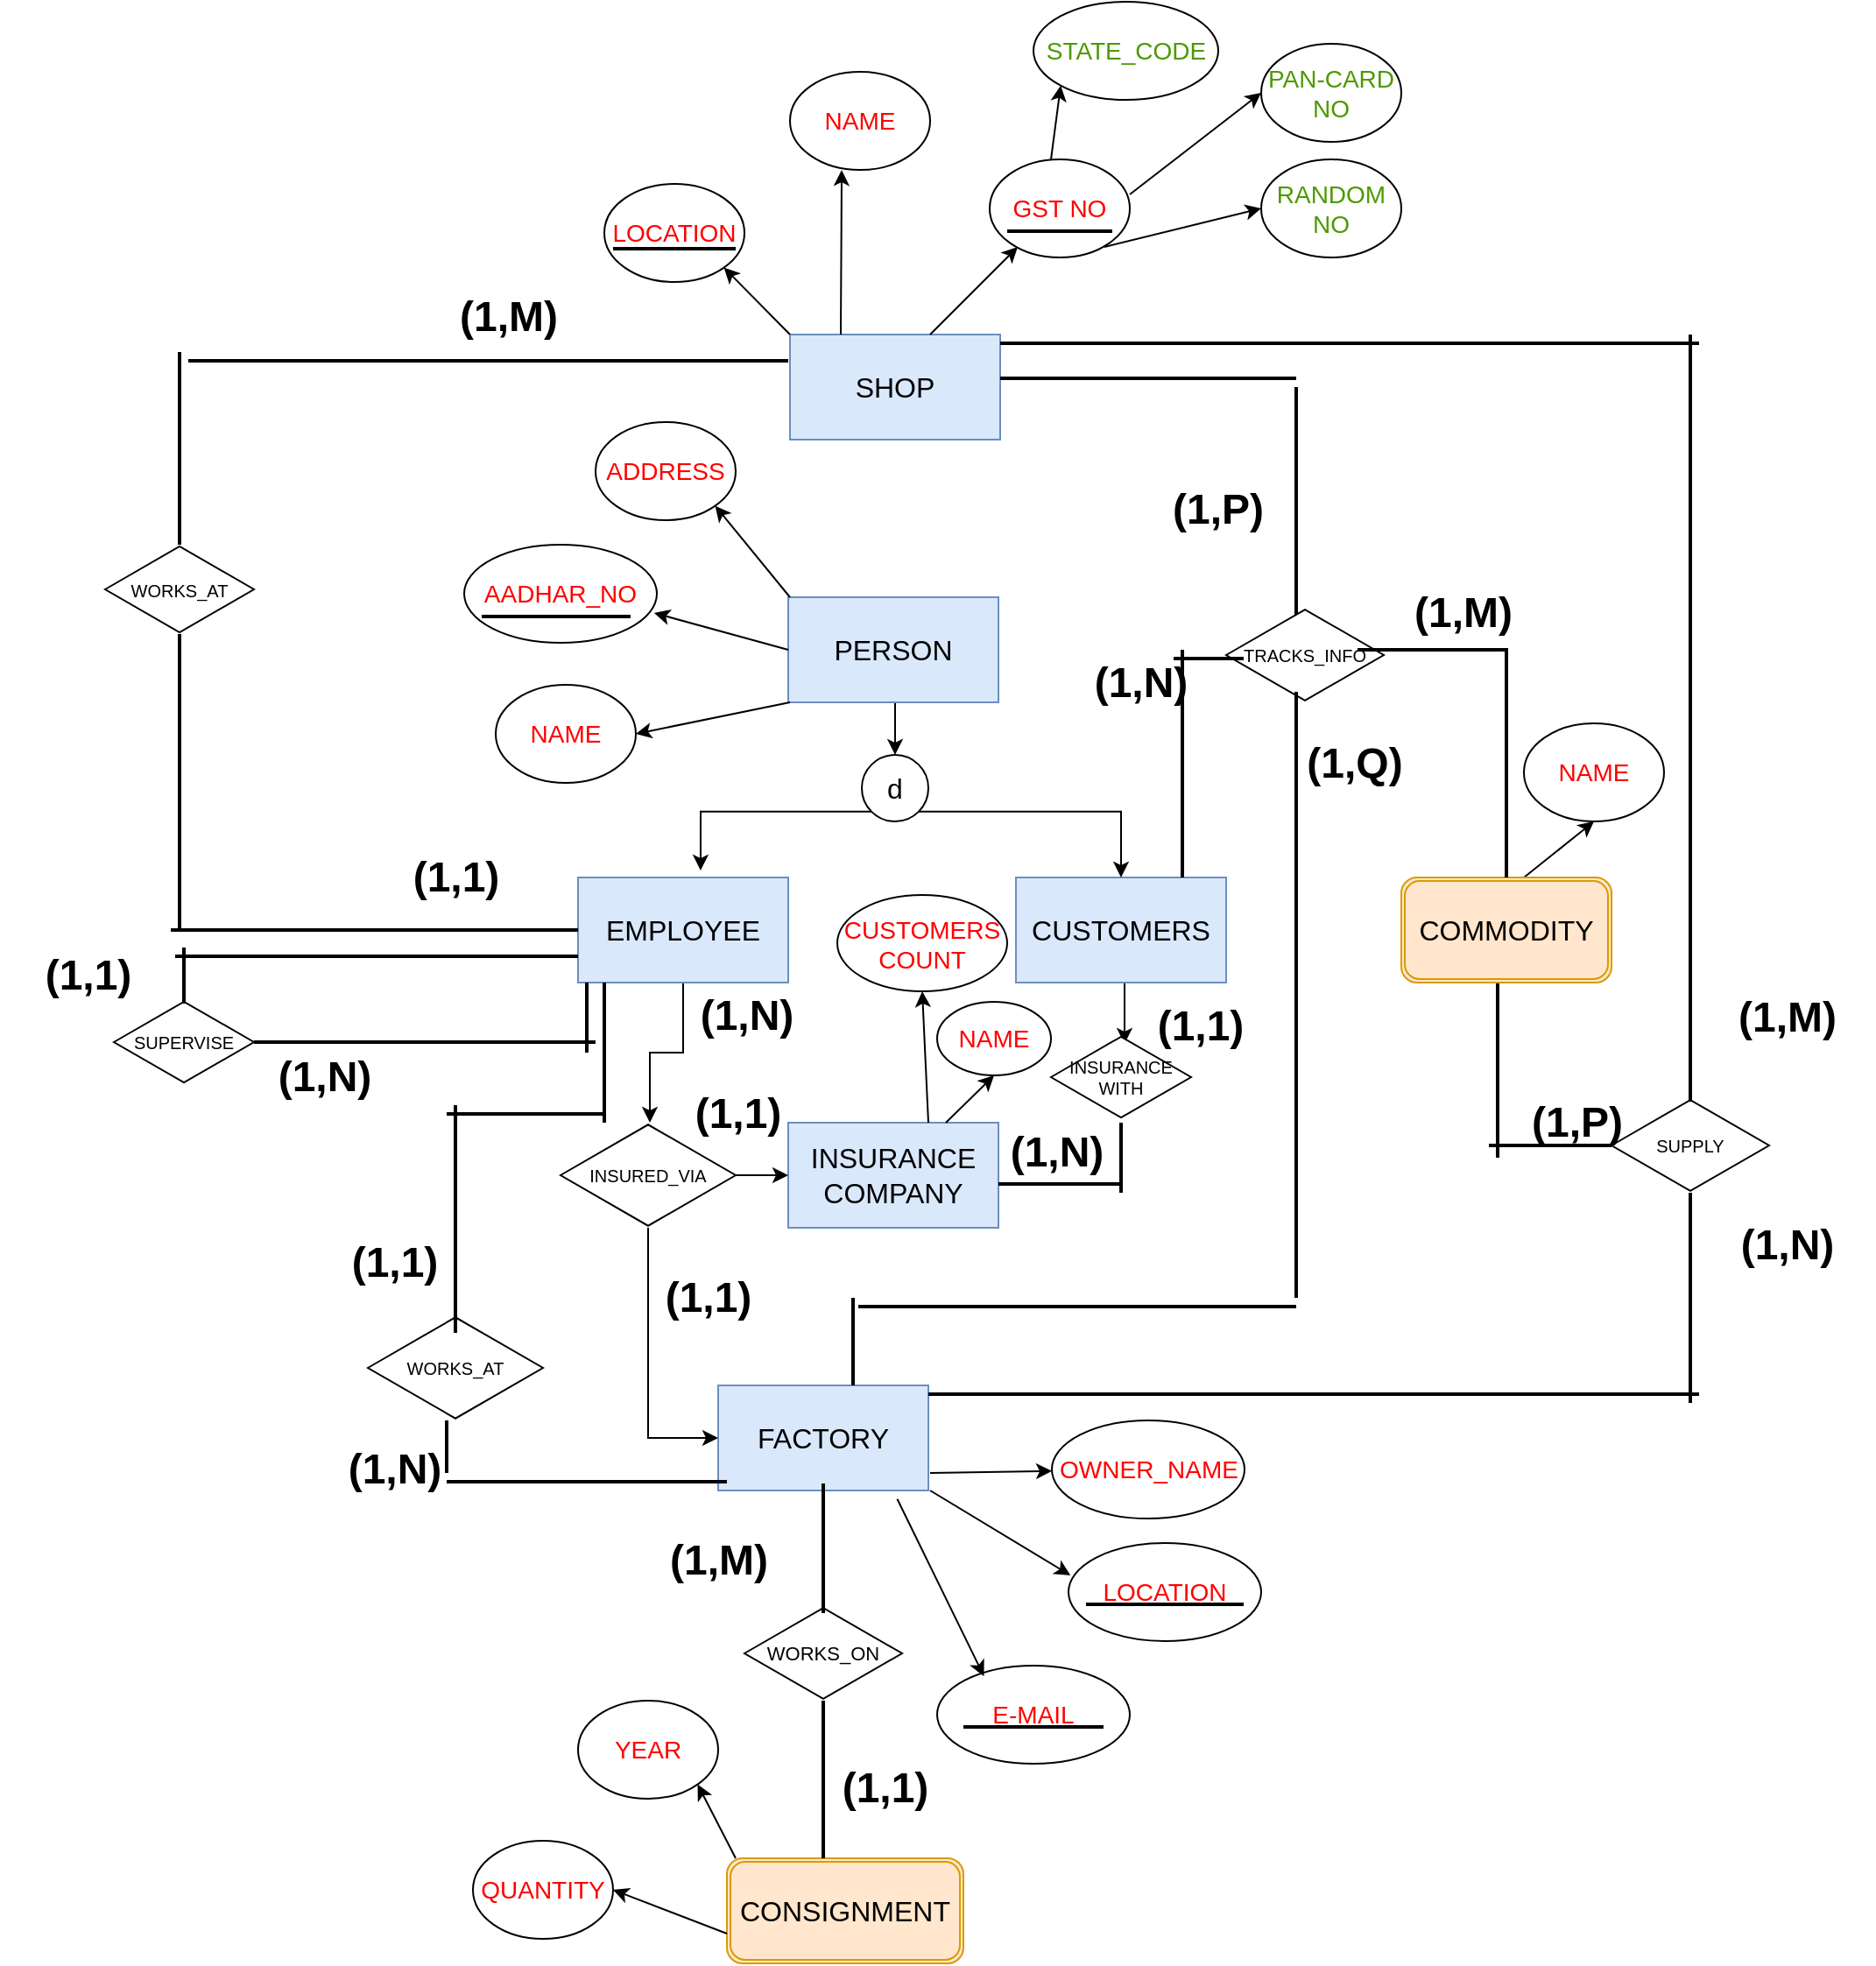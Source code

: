 <mxfile version="13.6.6" type="github">
  <diagram id="R2lEEEUBdFMjLlhIrx00" name="Page-1">
    <mxGraphModel dx="3543" dy="2760" grid="1" gridSize="10" guides="1" tooltips="1" connect="1" arrows="1" fold="1" page="1" pageScale="1" pageWidth="1169" pageHeight="1654" math="0" shadow="0" extFonts="Permanent Marker^https://fonts.googleapis.com/css?family=Permanent+Marker">
      <root>
        <mxCell id="0" />
        <mxCell id="1" parent="0" />
        <mxCell id="ybq4rBXa6S7qa59b0Jn1-7" style="edgeStyle=orthogonalEdgeStyle;rounded=0;orthogonalLoop=1;jettySize=auto;html=1;exitX=0.5;exitY=1;exitDx=0;exitDy=0;entryX=0.5;entryY=0;entryDx=0;entryDy=0;fontSize=10;" edge="1" parent="1" source="ybq4rBXa6S7qa59b0Jn1-2" target="ybq4rBXa6S7qa59b0Jn1-6">
          <mxGeometry relative="1" as="geometry" />
        </mxCell>
        <mxCell id="ybq4rBXa6S7qa59b0Jn1-2" value="PERSON" style="rounded=0;whiteSpace=wrap;html=1;fontSize=16;fillColor=#dae8fc;strokeColor=#6c8ebf;" vertex="1" parent="1">
          <mxGeometry x="370" y="180" width="120" height="60" as="geometry" />
        </mxCell>
        <mxCell id="ybq4rBXa6S7qa59b0Jn1-33" style="edgeStyle=orthogonalEdgeStyle;rounded=0;orthogonalLoop=1;jettySize=auto;html=1;exitX=0.5;exitY=1;exitDx=0;exitDy=0;entryX=0.51;entryY=0;entryDx=0;entryDy=0;entryPerimeter=0;fontSize=12;" edge="1" parent="1" source="ybq4rBXa6S7qa59b0Jn1-3" target="ybq4rBXa6S7qa59b0Jn1-29">
          <mxGeometry relative="1" as="geometry" />
        </mxCell>
        <mxCell id="ybq4rBXa6S7qa59b0Jn1-3" value="EMPLOYEE" style="rounded=0;whiteSpace=wrap;html=1;fontSize=16;fillColor=#dae8fc;strokeColor=#6c8ebf;" vertex="1" parent="1">
          <mxGeometry x="250" y="340" width="120" height="60" as="geometry" />
        </mxCell>
        <mxCell id="ybq4rBXa6S7qa59b0Jn1-38" style="edgeStyle=orthogonalEdgeStyle;rounded=0;orthogonalLoop=1;jettySize=auto;html=1;exitX=0.5;exitY=1;exitDx=0;exitDy=0;entryX=0.525;entryY=0.104;entryDx=0;entryDy=0;entryPerimeter=0;fontSize=10;" edge="1" parent="1" source="ybq4rBXa6S7qa59b0Jn1-4" target="ybq4rBXa6S7qa59b0Jn1-36">
          <mxGeometry relative="1" as="geometry" />
        </mxCell>
        <mxCell id="ybq4rBXa6S7qa59b0Jn1-4" value="CUSTOMERS" style="rounded=0;whiteSpace=wrap;html=1;fontSize=16;fillColor=#dae8fc;strokeColor=#6c8ebf;" vertex="1" parent="1">
          <mxGeometry x="500" y="340" width="120" height="60" as="geometry" />
        </mxCell>
        <mxCell id="ybq4rBXa6S7qa59b0Jn1-44" style="edgeStyle=orthogonalEdgeStyle;rounded=0;orthogonalLoop=1;jettySize=auto;html=1;exitX=0;exitY=1;exitDx=0;exitDy=0;entryX=0.583;entryY=-0.067;entryDx=0;entryDy=0;entryPerimeter=0;fontSize=10;" edge="1" parent="1" source="ybq4rBXa6S7qa59b0Jn1-6" target="ybq4rBXa6S7qa59b0Jn1-3">
          <mxGeometry relative="1" as="geometry" />
        </mxCell>
        <mxCell id="ybq4rBXa6S7qa59b0Jn1-45" style="edgeStyle=orthogonalEdgeStyle;rounded=0;orthogonalLoop=1;jettySize=auto;html=1;exitX=1;exitY=1;exitDx=0;exitDy=0;fontSize=10;" edge="1" parent="1" source="ybq4rBXa6S7qa59b0Jn1-6" target="ybq4rBXa6S7qa59b0Jn1-4">
          <mxGeometry relative="1" as="geometry" />
        </mxCell>
        <mxCell id="ybq4rBXa6S7qa59b0Jn1-6" value="&lt;font style=&quot;font-size: 16px&quot;&gt;d&lt;/font&gt;" style="ellipse;whiteSpace=wrap;html=1;aspect=fixed;fontSize=10;" vertex="1" parent="1">
          <mxGeometry x="412" y="270" width="38" height="38" as="geometry" />
        </mxCell>
        <mxCell id="ybq4rBXa6S7qa59b0Jn1-11" value="SHOP" style="rounded=0;whiteSpace=wrap;html=1;fontSize=16;fillColor=#dae8fc;strokeColor=#6c8ebf;" vertex="1" parent="1">
          <mxGeometry x="371" y="30" width="120" height="60" as="geometry" />
        </mxCell>
        <mxCell id="ybq4rBXa6S7qa59b0Jn1-12" value="INSURANCE COMPANY" style="rounded=0;whiteSpace=wrap;html=1;fontSize=16;fillColor=#dae8fc;strokeColor=#6c8ebf;" vertex="1" parent="1">
          <mxGeometry x="370" y="480" width="120" height="60" as="geometry" />
        </mxCell>
        <mxCell id="ybq4rBXa6S7qa59b0Jn1-13" value="FACTORY" style="rounded=0;whiteSpace=wrap;html=1;fontSize=16;fillColor=#dae8fc;strokeColor=#6c8ebf;" vertex="1" parent="1">
          <mxGeometry x="330" y="630" width="120" height="60" as="geometry" />
        </mxCell>
        <mxCell id="ybq4rBXa6S7qa59b0Jn1-20" value="&lt;font style=&quot;font-size: 11px&quot;&gt;WORKS_ON&lt;/font&gt;" style="html=1;whiteSpace=wrap;aspect=fixed;shape=isoRectangle;fontSize=12;" vertex="1" parent="1">
          <mxGeometry x="345" y="756" width="90" height="54" as="geometry" />
        </mxCell>
        <mxCell id="ybq4rBXa6S7qa59b0Jn1-31" style="edgeStyle=orthogonalEdgeStyle;rounded=0;orthogonalLoop=1;jettySize=auto;html=1;entryX=0;entryY=0.5;entryDx=0;entryDy=0;fontSize=12;" edge="1" parent="1" source="ybq4rBXa6S7qa59b0Jn1-29" target="ybq4rBXa6S7qa59b0Jn1-12">
          <mxGeometry relative="1" as="geometry" />
        </mxCell>
        <mxCell id="ybq4rBXa6S7qa59b0Jn1-34" style="edgeStyle=orthogonalEdgeStyle;rounded=0;orthogonalLoop=1;jettySize=auto;html=1;entryX=0;entryY=0.5;entryDx=0;entryDy=0;fontSize=12;" edge="1" parent="1" source="ybq4rBXa6S7qa59b0Jn1-29" target="ybq4rBXa6S7qa59b0Jn1-13">
          <mxGeometry relative="1" as="geometry" />
        </mxCell>
        <mxCell id="ybq4rBXa6S7qa59b0Jn1-29" value="&lt;font size=&quot;1&quot;&gt;INSURED_VIA&lt;/font&gt;" style="html=1;whiteSpace=wrap;aspect=fixed;shape=isoRectangle;fontSize=8;" vertex="1" parent="1">
          <mxGeometry x="240" y="480" width="100" height="60" as="geometry" />
        </mxCell>
        <mxCell id="ybq4rBXa6S7qa59b0Jn1-36" value="INSURANCE WITH" style="html=1;whiteSpace=wrap;aspect=fixed;shape=isoRectangle;fontSize=10;" vertex="1" parent="1">
          <mxGeometry x="520" y="430" width="80" height="48" as="geometry" />
        </mxCell>
        <mxCell id="ybq4rBXa6S7qa59b0Jn1-40" value="" style="line;strokeWidth=2;direction=south;html=1;fontSize=10;" vertex="1" parent="1">
          <mxGeometry x="555" y="480" width="10" height="40" as="geometry" />
        </mxCell>
        <mxCell id="ybq4rBXa6S7qa59b0Jn1-41" value="" style="line;strokeWidth=2;html=1;fontSize=10;" vertex="1" parent="1">
          <mxGeometry x="490" y="510" width="70" height="10" as="geometry" />
        </mxCell>
        <mxCell id="ybq4rBXa6S7qa59b0Jn1-47" value="WORKS_AT" style="html=1;whiteSpace=wrap;aspect=fixed;shape=isoRectangle;fontSize=10;" vertex="1" parent="1">
          <mxGeometry x="-20" y="150" width="85" height="51" as="geometry" />
        </mxCell>
        <mxCell id="ybq4rBXa6S7qa59b0Jn1-54" style="edgeStyle=orthogonalEdgeStyle;rounded=0;orthogonalLoop=1;jettySize=auto;html=1;fontSize=10;" edge="1" parent="1" source="ybq4rBXa6S7qa59b0Jn1-53" target="ybq4rBXa6S7qa59b0Jn1-47">
          <mxGeometry relative="1" as="geometry">
            <Array as="points">
              <mxPoint x="23" y="201" />
              <mxPoint x="23" y="201" />
            </Array>
          </mxGeometry>
        </mxCell>
        <mxCell id="ybq4rBXa6S7qa59b0Jn1-53" value="" style="line;strokeWidth=2;direction=south;html=1;fontSize=10;" vertex="1" parent="1">
          <mxGeometry x="17.5" y="201" width="10" height="169" as="geometry" />
        </mxCell>
        <mxCell id="ybq4rBXa6S7qa59b0Jn1-55" value="" style="line;strokeWidth=2;html=1;fontSize=10;" vertex="1" parent="1">
          <mxGeometry x="17.5" y="365" width="232.5" height="10" as="geometry" />
        </mxCell>
        <mxCell id="ybq4rBXa6S7qa59b0Jn1-56" value="" style="line;strokeWidth=2;direction=south;html=1;fontSize=10;" vertex="1" parent="1">
          <mxGeometry x="17.5" y="40" width="10" height="110" as="geometry" />
        </mxCell>
        <mxCell id="ybq4rBXa6S7qa59b0Jn1-57" value="" style="line;strokeWidth=2;html=1;fontSize=10;" vertex="1" parent="1">
          <mxGeometry x="27.5" y="40" width="342.5" height="10" as="geometry" />
        </mxCell>
        <mxCell id="ybq4rBXa6S7qa59b0Jn1-58" value="" style="line;strokeWidth=2;html=1;fontSize=10;" vertex="1" parent="1">
          <mxGeometry x="20" y="380" width="230" height="10" as="geometry" />
        </mxCell>
        <mxCell id="ybq4rBXa6S7qa59b0Jn1-60" value="WORKS_AT" style="html=1;whiteSpace=wrap;aspect=fixed;shape=isoRectangle;fontSize=10;" vertex="1" parent="1">
          <mxGeometry x="130" y="590" width="100" height="60" as="geometry" />
        </mxCell>
        <mxCell id="ybq4rBXa6S7qa59b0Jn1-61" value="" style="line;strokeWidth=2;direction=south;html=1;fontSize=10;" vertex="1" parent="1">
          <mxGeometry x="260" y="400" width="10" height="80" as="geometry" />
        </mxCell>
        <mxCell id="ybq4rBXa6S7qa59b0Jn1-62" value="" style="line;strokeWidth=2;html=1;fontSize=10;" vertex="1" parent="1">
          <mxGeometry x="175" y="470" width="90" height="10" as="geometry" />
        </mxCell>
        <mxCell id="ybq4rBXa6S7qa59b0Jn1-63" value="" style="line;strokeWidth=2;direction=south;html=1;fontSize=10;" vertex="1" parent="1">
          <mxGeometry x="175" y="470" width="10" height="130" as="geometry" />
        </mxCell>
        <mxCell id="ybq4rBXa6S7qa59b0Jn1-64" value="" style="line;strokeWidth=2;direction=south;html=1;fontSize=10;" vertex="1" parent="1">
          <mxGeometry x="170" y="650" width="10" height="30" as="geometry" />
        </mxCell>
        <mxCell id="ybq4rBXa6S7qa59b0Jn1-65" value="" style="line;strokeWidth=2;html=1;fontSize=10;" vertex="1" parent="1">
          <mxGeometry x="175" y="680" width="160" height="10" as="geometry" />
        </mxCell>
        <mxCell id="ybq4rBXa6S7qa59b0Jn1-66" value="TRACKS_INFO" style="html=1;whiteSpace=wrap;aspect=fixed;shape=isoRectangle;fontSize=10;" vertex="1" parent="1">
          <mxGeometry x="620" y="186" width="90" height="54" as="geometry" />
        </mxCell>
        <mxCell id="ybq4rBXa6S7qa59b0Jn1-67" value="SUPPLY" style="html=1;whiteSpace=wrap;aspect=fixed;shape=isoRectangle;fontSize=10;" vertex="1" parent="1">
          <mxGeometry x="840" y="466" width="90" height="54" as="geometry" />
        </mxCell>
        <mxCell id="ybq4rBXa6S7qa59b0Jn1-68" value="" style="line;strokeWidth=2;direction=south;html=1;fontSize=10;" vertex="1" parent="1">
          <mxGeometry x="590" y="210" width="10" height="130" as="geometry" />
        </mxCell>
        <mxCell id="ybq4rBXa6S7qa59b0Jn1-69" value="" style="line;strokeWidth=2;html=1;fontSize=10;" vertex="1" parent="1">
          <mxGeometry x="590" y="210" width="40" height="10" as="geometry" />
        </mxCell>
        <mxCell id="ybq4rBXa6S7qa59b0Jn1-70" value="" style="line;strokeWidth=2;html=1;fontSize=10;" vertex="1" parent="1">
          <mxGeometry x="770" y="488" width="70" height="10" as="geometry" />
        </mxCell>
        <mxCell id="ybq4rBXa6S7qa59b0Jn1-71" value="" style="line;strokeWidth=2;direction=south;html=1;fontSize=10;" vertex="1" parent="1">
          <mxGeometry x="655" y="60" width="10" height="130" as="geometry" />
        </mxCell>
        <mxCell id="ybq4rBXa6S7qa59b0Jn1-72" value="" style="line;strokeWidth=2;html=1;fontSize=10;" vertex="1" parent="1">
          <mxGeometry x="695" y="205" width="85" height="10" as="geometry" />
        </mxCell>
        <mxCell id="ybq4rBXa6S7qa59b0Jn1-75" value="" style="line;strokeWidth=2;html=1;fontSize=10;" vertex="1" parent="1">
          <mxGeometry x="491" y="50" width="169" height="10" as="geometry" />
        </mxCell>
        <mxCell id="ybq4rBXa6S7qa59b0Jn1-76" value="" style="line;strokeWidth=2;direction=south;html=1;fontSize=10;" vertex="1" parent="1">
          <mxGeometry x="655" y="234" width="10" height="346" as="geometry" />
        </mxCell>
        <mxCell id="ybq4rBXa6S7qa59b0Jn1-77" value="" style="line;strokeWidth=2;html=1;fontSize=10;" vertex="1" parent="1">
          <mxGeometry x="410" y="550" width="250" height="70" as="geometry" />
        </mxCell>
        <mxCell id="ybq4rBXa6S7qa59b0Jn1-78" value="" style="line;strokeWidth=2;direction=south;html=1;fontSize=10;" vertex="1" parent="1">
          <mxGeometry x="402" y="580" width="10" height="50" as="geometry" />
        </mxCell>
        <mxCell id="ybq4rBXa6S7qa59b0Jn1-79" value="" style="line;strokeWidth=2;html=1;fontSize=10;" vertex="1" parent="1">
          <mxGeometry x="491" y="30" width="399" height="10" as="geometry" />
        </mxCell>
        <mxCell id="ybq4rBXa6S7qa59b0Jn1-80" value="" style="line;strokeWidth=2;direction=south;html=1;fontSize=10;" vertex="1" parent="1">
          <mxGeometry x="880" y="30" width="10" height="438" as="geometry" />
        </mxCell>
        <mxCell id="ybq4rBXa6S7qa59b0Jn1-81" value="" style="line;strokeWidth=2;html=1;fontSize=10;" vertex="1" parent="1">
          <mxGeometry x="450" y="630" width="440" height="10" as="geometry" />
        </mxCell>
        <mxCell id="ybq4rBXa6S7qa59b0Jn1-82" value="" style="line;strokeWidth=2;direction=south;html=1;fontSize=10;" vertex="1" parent="1">
          <mxGeometry x="770" y="400" width="10" height="100" as="geometry" />
        </mxCell>
        <mxCell id="ybq4rBXa6S7qa59b0Jn1-83" value="" style="line;strokeWidth=2;direction=south;html=1;fontSize=10;" vertex="1" parent="1">
          <mxGeometry x="880" y="520" width="10" height="120" as="geometry" />
        </mxCell>
        <mxCell id="ybq4rBXa6S7qa59b0Jn1-86" value="NAME" style="ellipse;whiteSpace=wrap;html=1;fontSize=14;direction=west;fontColor=#FF0000;" vertex="1" parent="1">
          <mxGeometry x="203" y="230" width="80" height="56" as="geometry" />
        </mxCell>
        <mxCell id="ybq4rBXa6S7qa59b0Jn1-88" value="AADHAR_NO" style="ellipse;whiteSpace=wrap;html=1;fontSize=14;direction=west;fontColor=#FF0000;" vertex="1" parent="1">
          <mxGeometry x="185" y="150" width="110" height="56" as="geometry" />
        </mxCell>
        <mxCell id="ybq4rBXa6S7qa59b0Jn1-89" value="ADDRESS" style="ellipse;whiteSpace=wrap;html=1;fontSize=14;direction=west;fontColor=#FF0000;" vertex="1" parent="1">
          <mxGeometry x="260" y="80" width="80" height="56" as="geometry" />
        </mxCell>
        <mxCell id="ybq4rBXa6S7qa59b0Jn1-92" value="" style="endArrow=classic;html=1;fontSize=14;fontColor=#FF3333;entryX=0;entryY=0;entryDx=0;entryDy=0;" edge="1" parent="1" target="ybq4rBXa6S7qa59b0Jn1-89">
          <mxGeometry width="50" height="50" relative="1" as="geometry">
            <mxPoint x="371" y="180" as="sourcePoint" />
            <mxPoint x="421" y="130" as="targetPoint" />
          </mxGeometry>
        </mxCell>
        <mxCell id="ybq4rBXa6S7qa59b0Jn1-93" value="" style="endArrow=classic;html=1;fontSize=14;fontColor=#FF3333;entryX=1;entryY=0.5;entryDx=0;entryDy=0;" edge="1" parent="1" target="ybq4rBXa6S7qa59b0Jn1-106">
          <mxGeometry width="50" height="50" relative="1" as="geometry">
            <mxPoint x="565" y="-50" as="sourcePoint" />
            <mxPoint x="615" y="-100" as="targetPoint" />
          </mxGeometry>
        </mxCell>
        <mxCell id="ybq4rBXa6S7qa59b0Jn1-94" value="" style="endArrow=classic;html=1;fontSize=14;fontColor=#FF3333;entryX=1;entryY=0;entryDx=0;entryDy=0;" edge="1" parent="1" target="ybq4rBXa6S7qa59b0Jn1-105">
          <mxGeometry width="50" height="50" relative="1" as="geometry">
            <mxPoint x="520" y="-70" as="sourcePoint" />
            <mxPoint x="570" y="-120" as="targetPoint" />
          </mxGeometry>
        </mxCell>
        <mxCell id="ybq4rBXa6S7qa59b0Jn1-95" value="" style="endArrow=classic;html=1;fontSize=14;fontColor=#FF3333;" edge="1" parent="1">
          <mxGeometry width="50" height="50" relative="1" as="geometry">
            <mxPoint x="451" y="30" as="sourcePoint" />
            <mxPoint x="501" y="-20" as="targetPoint" />
          </mxGeometry>
        </mxCell>
        <mxCell id="ybq4rBXa6S7qa59b0Jn1-96" value="" style="endArrow=classic;html=1;fontSize=14;fontColor=#FF3333;entryX=0.631;entryY=-0.001;entryDx=0;entryDy=0;entryPerimeter=0;" edge="1" parent="1" target="ybq4rBXa6S7qa59b0Jn1-103">
          <mxGeometry width="50" height="50" relative="1" as="geometry">
            <mxPoint x="400" y="30" as="sourcePoint" />
            <mxPoint x="450" y="-20" as="targetPoint" />
          </mxGeometry>
        </mxCell>
        <mxCell id="ybq4rBXa6S7qa59b0Jn1-97" value="" style="endArrow=classic;html=1;fontSize=14;fontColor=#FF3333;entryX=0;entryY=0;entryDx=0;entryDy=0;" edge="1" parent="1" target="ybq4rBXa6S7qa59b0Jn1-102">
          <mxGeometry width="50" height="50" relative="1" as="geometry">
            <mxPoint x="371" y="30" as="sourcePoint" />
            <mxPoint x="421" y="-20" as="targetPoint" />
          </mxGeometry>
        </mxCell>
        <mxCell id="ybq4rBXa6S7qa59b0Jn1-98" value="" style="endArrow=classic;html=1;fontSize=14;fontColor=#FF3333;entryX=0;entryY=0.5;entryDx=0;entryDy=0;" edge="1" parent="1" target="ybq4rBXa6S7qa59b0Jn1-86">
          <mxGeometry width="50" height="50" relative="1" as="geometry">
            <mxPoint x="371" y="240" as="sourcePoint" />
            <mxPoint x="421" y="190" as="targetPoint" />
          </mxGeometry>
        </mxCell>
        <mxCell id="ybq4rBXa6S7qa59b0Jn1-99" value="" style="endArrow=classic;html=1;fontSize=14;fontColor=#FF3333;exitX=0;exitY=0.5;exitDx=0;exitDy=0;entryX=0.014;entryY=0.304;entryDx=0;entryDy=0;entryPerimeter=0;" edge="1" parent="1" source="ybq4rBXa6S7qa59b0Jn1-2" target="ybq4rBXa6S7qa59b0Jn1-88">
          <mxGeometry width="50" height="50" relative="1" as="geometry">
            <mxPoint x="520" y="230" as="sourcePoint" />
            <mxPoint x="570" y="180" as="targetPoint" />
          </mxGeometry>
        </mxCell>
        <mxCell id="ybq4rBXa6S7qa59b0Jn1-100" value="" style="line;strokeWidth=2;html=1;fontSize=14;fontColor=#FF3333;" vertex="1" parent="1">
          <mxGeometry x="195" y="186" width="85" height="10" as="geometry" />
        </mxCell>
        <mxCell id="ybq4rBXa6S7qa59b0Jn1-102" value="LOCATION" style="ellipse;whiteSpace=wrap;html=1;fontSize=14;direction=west;fontColor=#FF0000;" vertex="1" parent="1">
          <mxGeometry x="265" y="-56" width="80" height="56" as="geometry" />
        </mxCell>
        <mxCell id="ybq4rBXa6S7qa59b0Jn1-103" value="NAME" style="ellipse;whiteSpace=wrap;html=1;fontSize=14;direction=west;fontColor=#FF0000;" vertex="1" parent="1">
          <mxGeometry x="371" y="-120" width="80" height="56" as="geometry" />
        </mxCell>
        <mxCell id="ybq4rBXa6S7qa59b0Jn1-104" value="GST NO" style="ellipse;whiteSpace=wrap;html=1;fontSize=14;direction=west;fontColor=#FF0000;" vertex="1" parent="1">
          <mxGeometry x="485" y="-70" width="80" height="56" as="geometry" />
        </mxCell>
        <mxCell id="ybq4rBXa6S7qa59b0Jn1-105" value="STATE_CODE" style="ellipse;whiteSpace=wrap;html=1;fontSize=14;direction=west;fontColor=#4D9900;" vertex="1" parent="1">
          <mxGeometry x="510" y="-160" width="105.5" height="56" as="geometry" />
        </mxCell>
        <mxCell id="ybq4rBXa6S7qa59b0Jn1-106" value="&lt;font color=&quot;#4d9900&quot;&gt;PAN-CARD NO&lt;/font&gt;" style="ellipse;whiteSpace=wrap;html=1;fontSize=14;direction=west;fontColor=#FF0000;" vertex="1" parent="1">
          <mxGeometry x="640" y="-136" width="80" height="56" as="geometry" />
        </mxCell>
        <mxCell id="ybq4rBXa6S7qa59b0Jn1-107" value="RANDOM NO" style="ellipse;whiteSpace=wrap;html=1;fontSize=14;direction=west;fontColor=#4D9900;" vertex="1" parent="1">
          <mxGeometry x="640" y="-70" width="80" height="56" as="geometry" />
        </mxCell>
        <mxCell id="ybq4rBXa6S7qa59b0Jn1-118" value="" style="endArrow=classic;html=1;fontSize=14;fontColor=#FF3333;entryX=1;entryY=0.5;entryDx=0;entryDy=0;" edge="1" parent="1" target="ybq4rBXa6S7qa59b0Jn1-107">
          <mxGeometry width="50" height="50" relative="1" as="geometry">
            <mxPoint x="550.5" y="-20" as="sourcePoint" />
            <mxPoint x="600.5" y="-70" as="targetPoint" />
          </mxGeometry>
        </mxCell>
        <mxCell id="ybq4rBXa6S7qa59b0Jn1-120" value="" style="line;strokeWidth=2;html=1;fontSize=14;fontColor=#4D9900;" vertex="1" parent="1">
          <mxGeometry x="495" y="-34" width="60" height="10" as="geometry" />
        </mxCell>
        <mxCell id="ybq4rBXa6S7qa59b0Jn1-121" value="" style="line;strokeWidth=2;html=1;fontSize=14;fontColor=#4D9900;" vertex="1" parent="1">
          <mxGeometry x="270" y="-24" width="70" height="10" as="geometry" />
        </mxCell>
        <mxCell id="ybq4rBXa6S7qa59b0Jn1-122" value="OWNER_NAME" style="ellipse;whiteSpace=wrap;html=1;fontSize=14;direction=west;fontColor=#FF0000;" vertex="1" parent="1">
          <mxGeometry x="520.5" y="650" width="110" height="56" as="geometry" />
        </mxCell>
        <mxCell id="ybq4rBXa6S7qa59b0Jn1-123" value="LOCATION" style="ellipse;whiteSpace=wrap;html=1;fontSize=14;direction=west;fontColor=#FF0000;" vertex="1" parent="1">
          <mxGeometry x="530" y="720" width="110" height="56" as="geometry" />
        </mxCell>
        <mxCell id="ybq4rBXa6S7qa59b0Jn1-124" value="E-MAIL" style="ellipse;whiteSpace=wrap;html=1;fontSize=14;direction=west;fontColor=#FF0000;" vertex="1" parent="1">
          <mxGeometry x="455" y="790" width="110" height="56" as="geometry" />
        </mxCell>
        <mxCell id="ybq4rBXa6S7qa59b0Jn1-126" value="" style="endArrow=classic;html=1;fontSize=14;fontColor=#4D9900;entryX=0.5;entryY=0;entryDx=0;entryDy=0;" edge="1" parent="1" target="ybq4rBXa6S7qa59b0Jn1-136">
          <mxGeometry width="50" height="50" relative="1" as="geometry">
            <mxPoint x="790" y="340" as="sourcePoint" />
            <mxPoint x="840" y="290" as="targetPoint" />
          </mxGeometry>
        </mxCell>
        <mxCell id="ybq4rBXa6S7qa59b0Jn1-127" value="" style="endArrow=classic;html=1;fontSize=14;fontColor=#4D9900;entryX=0.99;entryY=0.671;entryDx=0;entryDy=0;entryPerimeter=0;" edge="1" parent="1" target="ybq4rBXa6S7qa59b0Jn1-123">
          <mxGeometry width="50" height="50" relative="1" as="geometry">
            <mxPoint x="451" y="690" as="sourcePoint" />
            <mxPoint x="501" y="640" as="targetPoint" />
          </mxGeometry>
        </mxCell>
        <mxCell id="ybq4rBXa6S7qa59b0Jn1-128" value="" style="endArrow=classic;html=1;fontSize=14;fontColor=#4D9900;" edge="1" parent="1" target="ybq4rBXa6S7qa59b0Jn1-122">
          <mxGeometry width="50" height="50" relative="1" as="geometry">
            <mxPoint x="451" y="680" as="sourcePoint" />
            <mxPoint x="501" y="630" as="targetPoint" />
          </mxGeometry>
        </mxCell>
        <mxCell id="ybq4rBXa6S7qa59b0Jn1-129" value="" style="endArrow=classic;html=1;fontSize=14;fontColor=#4D9900;entryX=0.757;entryY=0.892;entryDx=0;entryDy=0;entryPerimeter=0;exitX=0.852;exitY=1.081;exitDx=0;exitDy=0;exitPerimeter=0;" edge="1" parent="1" source="ybq4rBXa6S7qa59b0Jn1-13" target="ybq4rBXa6S7qa59b0Jn1-124">
          <mxGeometry width="50" height="50" relative="1" as="geometry">
            <mxPoint x="520" y="580" as="sourcePoint" />
            <mxPoint x="570" y="530" as="targetPoint" />
          </mxGeometry>
        </mxCell>
        <mxCell id="ybq4rBXa6S7qa59b0Jn1-130" value="" style="line;strokeWidth=2;html=1;" vertex="1" parent="1">
          <mxGeometry x="470" y="820" width="80" height="10" as="geometry" />
        </mxCell>
        <mxCell id="ybq4rBXa6S7qa59b0Jn1-131" value="" style="line;strokeWidth=2;html=1;fontSize=14;fontColor=#4D9900;" vertex="1" parent="1">
          <mxGeometry x="540" y="750" width="90" height="10" as="geometry" />
        </mxCell>
        <mxCell id="ybq4rBXa6S7qa59b0Jn1-133" value="COMMODITY" style="shape=ext;double=1;rounded=1;whiteSpace=wrap;html=1;fontSize=16;labelBackgroundColor=none;fillColor=#ffe6cc;strokeColor=#d79b00;" vertex="1" parent="1">
          <mxGeometry x="720" y="340" width="120" height="60" as="geometry" />
        </mxCell>
        <mxCell id="ybq4rBXa6S7qa59b0Jn1-134" style="edgeStyle=orthogonalEdgeStyle;rounded=0;orthogonalLoop=1;jettySize=auto;html=1;entryX=0.825;entryY=0.535;entryDx=0;entryDy=0;entryPerimeter=0;fontSize=14;fontColor=#4D9900;" edge="1" parent="1">
          <mxGeometry relative="1" as="geometry">
            <mxPoint x="775" y="317" as="sourcePoint" />
            <mxPoint x="774.65" y="317.25" as="targetPoint" />
          </mxGeometry>
        </mxCell>
        <mxCell id="ybq4rBXa6S7qa59b0Jn1-135" value="" style="line;strokeWidth=2;direction=south;html=1;labelBackgroundColor=none;fontSize=16;fontColor=#4D9900;" vertex="1" parent="1">
          <mxGeometry x="775" y="209" width="10" height="131" as="geometry" />
        </mxCell>
        <mxCell id="ybq4rBXa6S7qa59b0Jn1-136" value="NAME" style="ellipse;whiteSpace=wrap;html=1;fontSize=14;direction=west;fontColor=#FF0000;" vertex="1" parent="1">
          <mxGeometry x="790" y="252" width="80" height="56" as="geometry" />
        </mxCell>
        <mxCell id="ybq4rBXa6S7qa59b0Jn1-137" value="YEAR" style="ellipse;whiteSpace=wrap;html=1;fontSize=14;direction=west;fontColor=#FF0000;" vertex="1" parent="1">
          <mxGeometry x="250" y="810" width="80" height="56" as="geometry" />
        </mxCell>
        <mxCell id="ybq4rBXa6S7qa59b0Jn1-138" value="CONSIGNMENT" style="shape=ext;double=1;rounded=1;whiteSpace=wrap;html=1;fontSize=16;labelBackgroundColor=none;fillColor=#ffe6cc;strokeColor=#d79b00;" vertex="1" parent="1">
          <mxGeometry x="335" y="900" width="135" height="60" as="geometry" />
        </mxCell>
        <mxCell id="ybq4rBXa6S7qa59b0Jn1-140" value="" style="endArrow=classic;html=1;fontSize=16;fontColor=#4D9900;entryX=0;entryY=0;entryDx=0;entryDy=0;" edge="1" parent="1" target="ybq4rBXa6S7qa59b0Jn1-137">
          <mxGeometry width="50" height="50" relative="1" as="geometry">
            <mxPoint x="340" y="900" as="sourcePoint" />
            <mxPoint x="390" y="850" as="targetPoint" />
          </mxGeometry>
        </mxCell>
        <mxCell id="ybq4rBXa6S7qa59b0Jn1-141" value="QUANTITY" style="ellipse;whiteSpace=wrap;html=1;fontSize=14;direction=west;fontColor=#FF0000;" vertex="1" parent="1">
          <mxGeometry x="190" y="890" width="80" height="56" as="geometry" />
        </mxCell>
        <mxCell id="ybq4rBXa6S7qa59b0Jn1-142" value="" style="endArrow=classic;html=1;fontSize=16;fontColor=#4D9900;entryX=0;entryY=0.5;entryDx=0;entryDy=0;" edge="1" parent="1" target="ybq4rBXa6S7qa59b0Jn1-141">
          <mxGeometry width="50" height="50" relative="1" as="geometry">
            <mxPoint x="335" y="943" as="sourcePoint" />
            <mxPoint x="385" y="893" as="targetPoint" />
          </mxGeometry>
        </mxCell>
        <mxCell id="ybq4rBXa6S7qa59b0Jn1-143" value="SUPERVISE" style="html=1;whiteSpace=wrap;aspect=fixed;shape=isoRectangle;labelBackgroundColor=none;fontSize=10;" vertex="1" parent="1">
          <mxGeometry x="-15" y="410" width="80" height="48" as="geometry" />
        </mxCell>
        <mxCell id="ybq4rBXa6S7qa59b0Jn1-144" value="" style="line;strokeWidth=2;direction=south;html=1;labelBackgroundColor=none;fontSize=16;fontColor=#4D9900;" vertex="1" parent="1">
          <mxGeometry x="250" y="400" width="10" height="40" as="geometry" />
        </mxCell>
        <mxCell id="ybq4rBXa6S7qa59b0Jn1-145" value="" style="line;strokeWidth=2;direction=south;html=1;labelBackgroundColor=none;fontSize=16;fontColor=#4D9900;" vertex="1" parent="1">
          <mxGeometry x="20" y="380" width="10" height="32" as="geometry" />
        </mxCell>
        <mxCell id="ybq4rBXa6S7qa59b0Jn1-146" value="" style="line;strokeWidth=2;html=1;labelBackgroundColor=none;fontSize=16;fontColor=#4D9900;" vertex="1" parent="1">
          <mxGeometry x="65" y="429" width="195" height="10" as="geometry" />
        </mxCell>
        <mxCell id="ybq4rBXa6S7qa59b0Jn1-149" value="NAME" style="ellipse;whiteSpace=wrap;html=1;fontSize=14;direction=west;fontColor=#FF0000;" vertex="1" parent="1">
          <mxGeometry x="455" y="411" width="65" height="42" as="geometry" />
        </mxCell>
        <mxCell id="ybq4rBXa6S7qa59b0Jn1-150" value="CUSTOMERS COUNT" style="ellipse;whiteSpace=wrap;html=1;fontSize=14;direction=west;fontColor=#FF0000;" vertex="1" parent="1">
          <mxGeometry x="398" y="350" width="97" height="55" as="geometry" />
        </mxCell>
        <mxCell id="ybq4rBXa6S7qa59b0Jn1-151" value="" style="endArrow=classic;html=1;fontSize=10;fontColor=#000000;entryX=0.5;entryY=0;entryDx=0;entryDy=0;exitX=0.75;exitY=0;exitDx=0;exitDy=0;" edge="1" parent="1" source="ybq4rBXa6S7qa59b0Jn1-12" target="ybq4rBXa6S7qa59b0Jn1-149">
          <mxGeometry width="50" height="50" relative="1" as="geometry">
            <mxPoint x="398" y="480" as="sourcePoint" />
            <mxPoint x="448" y="430" as="targetPoint" />
          </mxGeometry>
        </mxCell>
        <mxCell id="ybq4rBXa6S7qa59b0Jn1-152" value="" style="endArrow=classic;html=1;fontSize=10;fontColor=#000000;entryX=0.5;entryY=0;entryDx=0;entryDy=0;" edge="1" parent="1" target="ybq4rBXa6S7qa59b0Jn1-150">
          <mxGeometry width="50" height="50" relative="1" as="geometry">
            <mxPoint x="450" y="480" as="sourcePoint" />
            <mxPoint x="500" y="430" as="targetPoint" />
          </mxGeometry>
        </mxCell>
        <mxCell id="ybq4rBXa6S7qa59b0Jn1-159" value="(1,M)" style="text;strokeColor=none;fillColor=none;html=1;fontSize=24;fontStyle=1;verticalAlign=middle;align=center;labelBackgroundColor=none;" vertex="1" parent="1">
          <mxGeometry x="160" width="100" height="40" as="geometry" />
        </mxCell>
        <mxCell id="ybq4rBXa6S7qa59b0Jn1-160" value="(1,1)" style="text;strokeColor=none;fillColor=none;html=1;fontSize=24;fontStyle=1;verticalAlign=middle;align=center;labelBackgroundColor=none;" vertex="1" parent="1">
          <mxGeometry x="130" y="320" width="100" height="40" as="geometry" />
        </mxCell>
        <mxCell id="ybq4rBXa6S7qa59b0Jn1-161" value="(1,1)" style="text;strokeColor=none;fillColor=none;html=1;fontSize=24;fontStyle=1;verticalAlign=middle;align=center;labelBackgroundColor=none;" vertex="1" parent="1">
          <mxGeometry x="-80" y="381" width="100" height="30" as="geometry" />
        </mxCell>
        <mxCell id="ybq4rBXa6S7qa59b0Jn1-162" value="(1,N)" style="text;strokeColor=none;fillColor=none;html=1;fontSize=24;fontStyle=1;verticalAlign=middle;align=center;labelBackgroundColor=none;" vertex="1" parent="1">
          <mxGeometry x="60" y="438" width="90" height="32" as="geometry" />
        </mxCell>
        <mxCell id="ybq4rBXa6S7qa59b0Jn1-169" value="(1,N)" style="text;strokeColor=none;fillColor=none;html=1;fontSize=24;fontStyle=1;verticalAlign=middle;align=center;labelBackgroundColor=none;" vertex="1" parent="1">
          <mxGeometry x="312" y="399" width="68" height="40" as="geometry" />
        </mxCell>
        <mxCell id="ybq4rBXa6S7qa59b0Jn1-170" value="(1,1)" style="text;strokeColor=none;fillColor=none;html=1;fontSize=24;fontStyle=1;verticalAlign=middle;align=center;labelBackgroundColor=none;" vertex="1" parent="1">
          <mxGeometry x="312" y="455" width="58" height="40" as="geometry" />
        </mxCell>
        <mxCell id="ybq4rBXa6S7qa59b0Jn1-171" value="(1,1)" style="text;strokeColor=none;fillColor=none;html=1;fontSize=24;fontStyle=1;verticalAlign=middle;align=center;labelBackgroundColor=none;" vertex="1" parent="1">
          <mxGeometry x="298" y="560" width="52" height="40" as="geometry" />
        </mxCell>
        <mxCell id="ybq4rBXa6S7qa59b0Jn1-172" value="(1,1)" style="text;strokeColor=none;fillColor=none;html=1;fontSize=24;fontStyle=1;verticalAlign=middle;align=center;labelBackgroundColor=none;" vertex="1" parent="1">
          <mxGeometry x="580" y="405" width="50" height="40" as="geometry" />
        </mxCell>
        <mxCell id="ybq4rBXa6S7qa59b0Jn1-173" value="(1,N)" style="text;strokeColor=none;fillColor=none;html=1;fontSize=24;fontStyle=1;verticalAlign=middle;align=center;labelBackgroundColor=none;" vertex="1" parent="1">
          <mxGeometry x="495" y="480" width="55" height="33" as="geometry" />
        </mxCell>
        <mxCell id="ybq4rBXa6S7qa59b0Jn1-174" value="(1,P)" style="text;strokeColor=none;fillColor=none;html=1;fontSize=24;fontStyle=1;verticalAlign=middle;align=center;labelBackgroundColor=none;" vertex="1" parent="1">
          <mxGeometry x="575" y="110" width="80" height="40" as="geometry" />
        </mxCell>
        <mxCell id="ybq4rBXa6S7qa59b0Jn1-175" value="(1,Q)" style="text;strokeColor=none;fillColor=none;html=1;fontSize=24;fontStyle=1;verticalAlign=middle;align=center;labelBackgroundColor=none;" vertex="1" parent="1">
          <mxGeometry x="665" y="255" width="55" height="40" as="geometry" />
        </mxCell>
        <mxCell id="ybq4rBXa6S7qa59b0Jn1-176" value="(1,M)" style="text;strokeColor=none;fillColor=none;html=1;fontSize=24;fontStyle=1;verticalAlign=middle;align=center;labelBackgroundColor=none;" vertex="1" parent="1">
          <mxGeometry x="710" y="169" width="90" height="40" as="geometry" />
        </mxCell>
        <mxCell id="ybq4rBXa6S7qa59b0Jn1-177" value="(1,N)" style="text;strokeColor=none;fillColor=none;html=1;fontSize=24;fontStyle=1;verticalAlign=middle;align=center;labelBackgroundColor=none;" vertex="1" parent="1">
          <mxGeometry x="520.5" y="209" width="100" height="40" as="geometry" />
        </mxCell>
        <mxCell id="ybq4rBXa6S7qa59b0Jn1-178" value="(1,M)" style="text;strokeColor=none;fillColor=none;html=1;fontSize=24;fontStyle=1;verticalAlign=middle;align=center;labelBackgroundColor=none;" vertex="1" parent="1">
          <mxGeometry x="890" y="400" width="100" height="40" as="geometry" />
        </mxCell>
        <mxCell id="ybq4rBXa6S7qa59b0Jn1-179" value="(1,P)" style="text;strokeColor=none;fillColor=none;html=1;fontSize=24;fontStyle=1;verticalAlign=middle;align=center;labelBackgroundColor=none;" vertex="1" parent="1">
          <mxGeometry x="770" y="460" width="100" height="40" as="geometry" />
        </mxCell>
        <mxCell id="ybq4rBXa6S7qa59b0Jn1-180" value="(1,N)" style="text;strokeColor=none;fillColor=none;html=1;fontSize=24;fontStyle=1;verticalAlign=middle;align=center;labelBackgroundColor=none;" vertex="1" parent="1">
          <mxGeometry x="890" y="530" width="100" height="40" as="geometry" />
        </mxCell>
        <mxCell id="ybq4rBXa6S7qa59b0Jn1-181" value="(1,M)" style="text;strokeColor=none;fillColor=none;html=1;fontSize=24;fontStyle=1;verticalAlign=middle;align=center;labelBackgroundColor=none;" vertex="1" parent="1">
          <mxGeometry x="290" y="710" width="80" height="40" as="geometry" />
        </mxCell>
        <mxCell id="ybq4rBXa6S7qa59b0Jn1-182" value="(1,1)" style="text;strokeColor=none;fillColor=none;html=1;fontSize=24;fontStyle=1;verticalAlign=middle;align=center;labelBackgroundColor=none;" vertex="1" parent="1">
          <mxGeometry x="395" y="840" width="60" height="40" as="geometry" />
        </mxCell>
        <mxCell id="ybq4rBXa6S7qa59b0Jn1-183" value="" style="line;strokeWidth=2;direction=south;html=1;labelBackgroundColor=none;fontSize=10;fontColor=#000000;" vertex="1" parent="1">
          <mxGeometry x="385" y="810" width="10" height="90" as="geometry" />
        </mxCell>
        <mxCell id="ybq4rBXa6S7qa59b0Jn1-184" value="" style="line;strokeWidth=2;direction=south;html=1;labelBackgroundColor=none;fontSize=10;fontColor=#000000;" vertex="1" parent="1">
          <mxGeometry x="385" y="686" width="10" height="74" as="geometry" />
        </mxCell>
        <mxCell id="ybq4rBXa6S7qa59b0Jn1-185" value="(1,1)" style="text;strokeColor=none;fillColor=none;html=1;fontSize=24;fontStyle=1;verticalAlign=middle;align=center;labelBackgroundColor=none;" vertex="1" parent="1">
          <mxGeometry x="95" y="540" width="100" height="40" as="geometry" />
        </mxCell>
        <mxCell id="ybq4rBXa6S7qa59b0Jn1-186" value="(1,N)" style="text;strokeColor=none;fillColor=none;html=1;fontSize=24;fontStyle=1;verticalAlign=middle;align=center;labelBackgroundColor=none;" vertex="1" parent="1">
          <mxGeometry x="95" y="658" width="100" height="40" as="geometry" />
        </mxCell>
      </root>
    </mxGraphModel>
  </diagram>
</mxfile>
